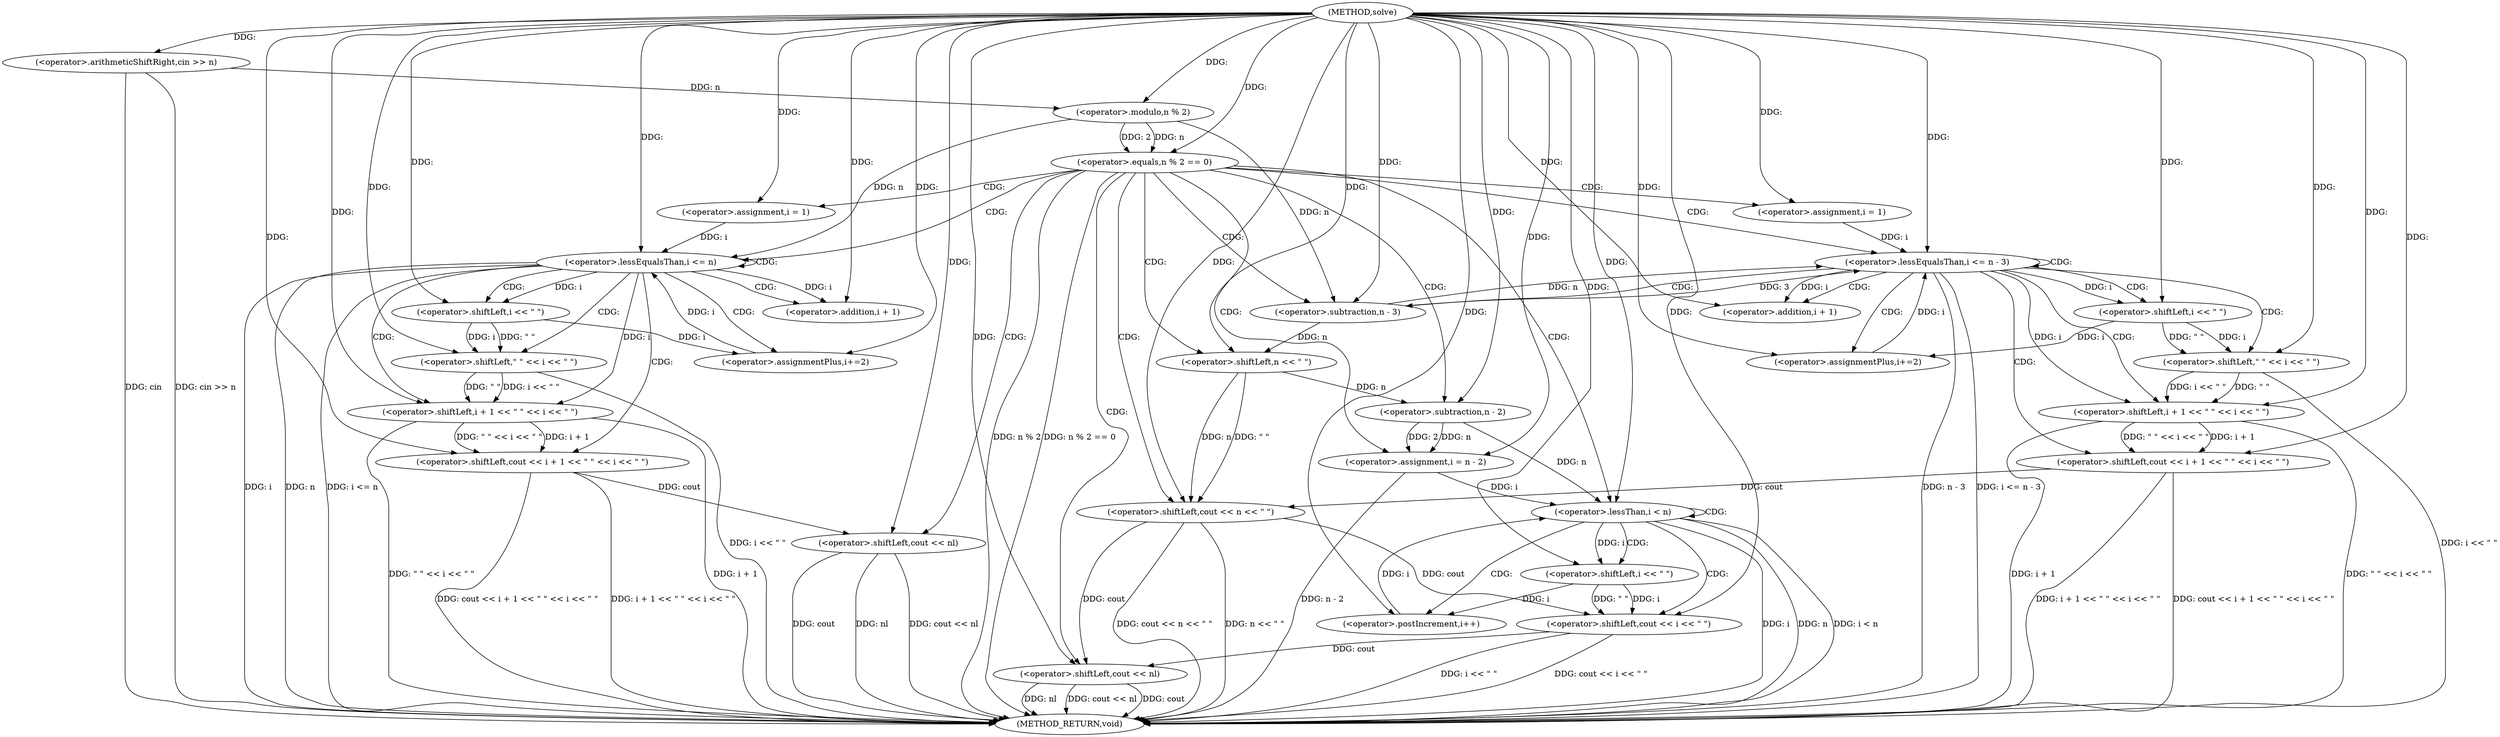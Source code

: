 digraph "solve" {  
"1000101" [label = "(METHOD,solve)" ]
"1000193" [label = "(METHOD_RETURN,void)" ]
"1000104" [label = "(<operator>.arithmeticShiftRight,cin >> n)" ]
"1000108" [label = "(<operator>.equals,n % 2 == 0)" ]
"1000137" [label = "(<operator>.shiftLeft,cout << nl)" ]
"1000109" [label = "(<operator>.modulo,n % 2)" ]
"1000116" [label = "(<operator>.assignment,i = 1)" ]
"1000119" [label = "(<operator>.lessEqualsThan,i <= n)" ]
"1000122" [label = "(<operator>.assignmentPlus,i+=2)" ]
"1000167" [label = "(<operator>.shiftLeft,cout << n << \" \")" ]
"1000190" [label = "(<operator>.shiftLeft,cout << nl)" ]
"1000126" [label = "(<operator>.shiftLeft,cout << i + 1 << \" \" << i << \" \")" ]
"1000144" [label = "(<operator>.assignment,i = 1)" ]
"1000147" [label = "(<operator>.lessEqualsThan,i <= n - 3)" ]
"1000152" [label = "(<operator>.assignmentPlus,i+=2)" ]
"1000174" [label = "(<operator>.assignment,i = n - 2)" ]
"1000179" [label = "(<operator>.lessThan,i < n)" ]
"1000182" [label = "(<operator>.postIncrement,i++)" ]
"1000156" [label = "(<operator>.shiftLeft,cout << i + 1 << \" \" << i << \" \")" ]
"1000169" [label = "(<operator>.shiftLeft,n << \" \")" ]
"1000185" [label = "(<operator>.shiftLeft,cout << i << \" \")" ]
"1000128" [label = "(<operator>.shiftLeft,i + 1 << \" \" << i << \" \")" ]
"1000149" [label = "(<operator>.subtraction,n - 3)" ]
"1000176" [label = "(<operator>.subtraction,n - 2)" ]
"1000129" [label = "(<operator>.addition,i + 1)" ]
"1000132" [label = "(<operator>.shiftLeft,\" \" << i << \" \")" ]
"1000158" [label = "(<operator>.shiftLeft,i + 1 << \" \" << i << \" \")" ]
"1000187" [label = "(<operator>.shiftLeft,i << \" \")" ]
"1000134" [label = "(<operator>.shiftLeft,i << \" \")" ]
"1000159" [label = "(<operator>.addition,i + 1)" ]
"1000162" [label = "(<operator>.shiftLeft,\" \" << i << \" \")" ]
"1000164" [label = "(<operator>.shiftLeft,i << \" \")" ]
  "1000104" -> "1000193"  [ label = "DDG: cin >> n"] 
  "1000108" -> "1000193"  [ label = "DDG: n % 2"] 
  "1000108" -> "1000193"  [ label = "DDG: n % 2 == 0"] 
  "1000147" -> "1000193"  [ label = "DDG: n - 3"] 
  "1000147" -> "1000193"  [ label = "DDG: i <= n - 3"] 
  "1000167" -> "1000193"  [ label = "DDG: n << \" \""] 
  "1000167" -> "1000193"  [ label = "DDG: cout << n << \" \""] 
  "1000174" -> "1000193"  [ label = "DDG: n - 2"] 
  "1000179" -> "1000193"  [ label = "DDG: i"] 
  "1000179" -> "1000193"  [ label = "DDG: n"] 
  "1000179" -> "1000193"  [ label = "DDG: i < n"] 
  "1000190" -> "1000193"  [ label = "DDG: cout"] 
  "1000190" -> "1000193"  [ label = "DDG: nl"] 
  "1000190" -> "1000193"  [ label = "DDG: cout << nl"] 
  "1000185" -> "1000193"  [ label = "DDG: i << \" \""] 
  "1000185" -> "1000193"  [ label = "DDG: cout << i << \" \""] 
  "1000158" -> "1000193"  [ label = "DDG: i + 1"] 
  "1000162" -> "1000193"  [ label = "DDG: i << \" \""] 
  "1000158" -> "1000193"  [ label = "DDG: \" \" << i << \" \""] 
  "1000156" -> "1000193"  [ label = "DDG: i + 1 << \" \" << i << \" \""] 
  "1000156" -> "1000193"  [ label = "DDG: cout << i + 1 << \" \" << i << \" \""] 
  "1000119" -> "1000193"  [ label = "DDG: i"] 
  "1000119" -> "1000193"  [ label = "DDG: n"] 
  "1000119" -> "1000193"  [ label = "DDG: i <= n"] 
  "1000137" -> "1000193"  [ label = "DDG: cout"] 
  "1000137" -> "1000193"  [ label = "DDG: nl"] 
  "1000137" -> "1000193"  [ label = "DDG: cout << nl"] 
  "1000128" -> "1000193"  [ label = "DDG: i + 1"] 
  "1000132" -> "1000193"  [ label = "DDG: i << \" \""] 
  "1000128" -> "1000193"  [ label = "DDG: \" \" << i << \" \""] 
  "1000126" -> "1000193"  [ label = "DDG: i + 1 << \" \" << i << \" \""] 
  "1000126" -> "1000193"  [ label = "DDG: cout << i + 1 << \" \" << i << \" \""] 
  "1000104" -> "1000193"  [ label = "DDG: cin"] 
  "1000101" -> "1000104"  [ label = "DDG: "] 
  "1000109" -> "1000108"  [ label = "DDG: n"] 
  "1000109" -> "1000108"  [ label = "DDG: 2"] 
  "1000101" -> "1000108"  [ label = "DDG: "] 
  "1000104" -> "1000109"  [ label = "DDG: n"] 
  "1000101" -> "1000109"  [ label = "DDG: "] 
  "1000101" -> "1000116"  [ label = "DDG: "] 
  "1000101" -> "1000122"  [ label = "DDG: "] 
  "1000126" -> "1000137"  [ label = "DDG: cout"] 
  "1000101" -> "1000137"  [ label = "DDG: "] 
  "1000116" -> "1000119"  [ label = "DDG: i"] 
  "1000122" -> "1000119"  [ label = "DDG: i"] 
  "1000101" -> "1000119"  [ label = "DDG: "] 
  "1000109" -> "1000119"  [ label = "DDG: n"] 
  "1000134" -> "1000122"  [ label = "DDG: i"] 
  "1000101" -> "1000144"  [ label = "DDG: "] 
  "1000101" -> "1000152"  [ label = "DDG: "] 
  "1000156" -> "1000167"  [ label = "DDG: cout"] 
  "1000101" -> "1000167"  [ label = "DDG: "] 
  "1000169" -> "1000167"  [ label = "DDG: n"] 
  "1000169" -> "1000167"  [ label = "DDG: \" \""] 
  "1000176" -> "1000174"  [ label = "DDG: 2"] 
  "1000176" -> "1000174"  [ label = "DDG: n"] 
  "1000167" -> "1000190"  [ label = "DDG: cout"] 
  "1000185" -> "1000190"  [ label = "DDG: cout"] 
  "1000101" -> "1000190"  [ label = "DDG: "] 
  "1000101" -> "1000126"  [ label = "DDG: "] 
  "1000128" -> "1000126"  [ label = "DDG: \" \" << i << \" \""] 
  "1000128" -> "1000126"  [ label = "DDG: i + 1"] 
  "1000144" -> "1000147"  [ label = "DDG: i"] 
  "1000152" -> "1000147"  [ label = "DDG: i"] 
  "1000101" -> "1000147"  [ label = "DDG: "] 
  "1000149" -> "1000147"  [ label = "DDG: 3"] 
  "1000149" -> "1000147"  [ label = "DDG: n"] 
  "1000164" -> "1000152"  [ label = "DDG: i"] 
  "1000149" -> "1000169"  [ label = "DDG: n"] 
  "1000101" -> "1000169"  [ label = "DDG: "] 
  "1000101" -> "1000174"  [ label = "DDG: "] 
  "1000174" -> "1000179"  [ label = "DDG: i"] 
  "1000182" -> "1000179"  [ label = "DDG: i"] 
  "1000101" -> "1000179"  [ label = "DDG: "] 
  "1000176" -> "1000179"  [ label = "DDG: n"] 
  "1000187" -> "1000182"  [ label = "DDG: i"] 
  "1000101" -> "1000182"  [ label = "DDG: "] 
  "1000119" -> "1000128"  [ label = "DDG: i"] 
  "1000101" -> "1000128"  [ label = "DDG: "] 
  "1000132" -> "1000128"  [ label = "DDG: \" \""] 
  "1000132" -> "1000128"  [ label = "DDG: i << \" \""] 
  "1000109" -> "1000149"  [ label = "DDG: n"] 
  "1000101" -> "1000149"  [ label = "DDG: "] 
  "1000101" -> "1000156"  [ label = "DDG: "] 
  "1000158" -> "1000156"  [ label = "DDG: \" \" << i << \" \""] 
  "1000158" -> "1000156"  [ label = "DDG: i + 1"] 
  "1000169" -> "1000176"  [ label = "DDG: n"] 
  "1000101" -> "1000176"  [ label = "DDG: "] 
  "1000167" -> "1000185"  [ label = "DDG: cout"] 
  "1000101" -> "1000185"  [ label = "DDG: "] 
  "1000187" -> "1000185"  [ label = "DDG: i"] 
  "1000187" -> "1000185"  [ label = "DDG: \" \""] 
  "1000119" -> "1000129"  [ label = "DDG: i"] 
  "1000101" -> "1000129"  [ label = "DDG: "] 
  "1000101" -> "1000132"  [ label = "DDG: "] 
  "1000134" -> "1000132"  [ label = "DDG: \" \""] 
  "1000134" -> "1000132"  [ label = "DDG: i"] 
  "1000101" -> "1000158"  [ label = "DDG: "] 
  "1000147" -> "1000158"  [ label = "DDG: i"] 
  "1000162" -> "1000158"  [ label = "DDG: \" \""] 
  "1000162" -> "1000158"  [ label = "DDG: i << \" \""] 
  "1000179" -> "1000187"  [ label = "DDG: i"] 
  "1000101" -> "1000187"  [ label = "DDG: "] 
  "1000101" -> "1000134"  [ label = "DDG: "] 
  "1000119" -> "1000134"  [ label = "DDG: i"] 
  "1000147" -> "1000159"  [ label = "DDG: i"] 
  "1000101" -> "1000159"  [ label = "DDG: "] 
  "1000101" -> "1000162"  [ label = "DDG: "] 
  "1000164" -> "1000162"  [ label = "DDG: i"] 
  "1000164" -> "1000162"  [ label = "DDG: \" \""] 
  "1000101" -> "1000164"  [ label = "DDG: "] 
  "1000147" -> "1000164"  [ label = "DDG: i"] 
  "1000108" -> "1000174"  [ label = "CDG: "] 
  "1000108" -> "1000119"  [ label = "CDG: "] 
  "1000108" -> "1000144"  [ label = "CDG: "] 
  "1000108" -> "1000149"  [ label = "CDG: "] 
  "1000108" -> "1000169"  [ label = "CDG: "] 
  "1000108" -> "1000116"  [ label = "CDG: "] 
  "1000108" -> "1000190"  [ label = "CDG: "] 
  "1000108" -> "1000167"  [ label = "CDG: "] 
  "1000108" -> "1000137"  [ label = "CDG: "] 
  "1000108" -> "1000147"  [ label = "CDG: "] 
  "1000108" -> "1000179"  [ label = "CDG: "] 
  "1000108" -> "1000176"  [ label = "CDG: "] 
  "1000119" -> "1000128"  [ label = "CDG: "] 
  "1000119" -> "1000119"  [ label = "CDG: "] 
  "1000119" -> "1000122"  [ label = "CDG: "] 
  "1000119" -> "1000126"  [ label = "CDG: "] 
  "1000119" -> "1000132"  [ label = "CDG: "] 
  "1000119" -> "1000129"  [ label = "CDG: "] 
  "1000119" -> "1000134"  [ label = "CDG: "] 
  "1000147" -> "1000164"  [ label = "CDG: "] 
  "1000147" -> "1000156"  [ label = "CDG: "] 
  "1000147" -> "1000152"  [ label = "CDG: "] 
  "1000147" -> "1000149"  [ label = "CDG: "] 
  "1000147" -> "1000159"  [ label = "CDG: "] 
  "1000147" -> "1000158"  [ label = "CDG: "] 
  "1000147" -> "1000147"  [ label = "CDG: "] 
  "1000147" -> "1000162"  [ label = "CDG: "] 
  "1000179" -> "1000182"  [ label = "CDG: "] 
  "1000179" -> "1000179"  [ label = "CDG: "] 
  "1000179" -> "1000187"  [ label = "CDG: "] 
  "1000179" -> "1000185"  [ label = "CDG: "] 
}
